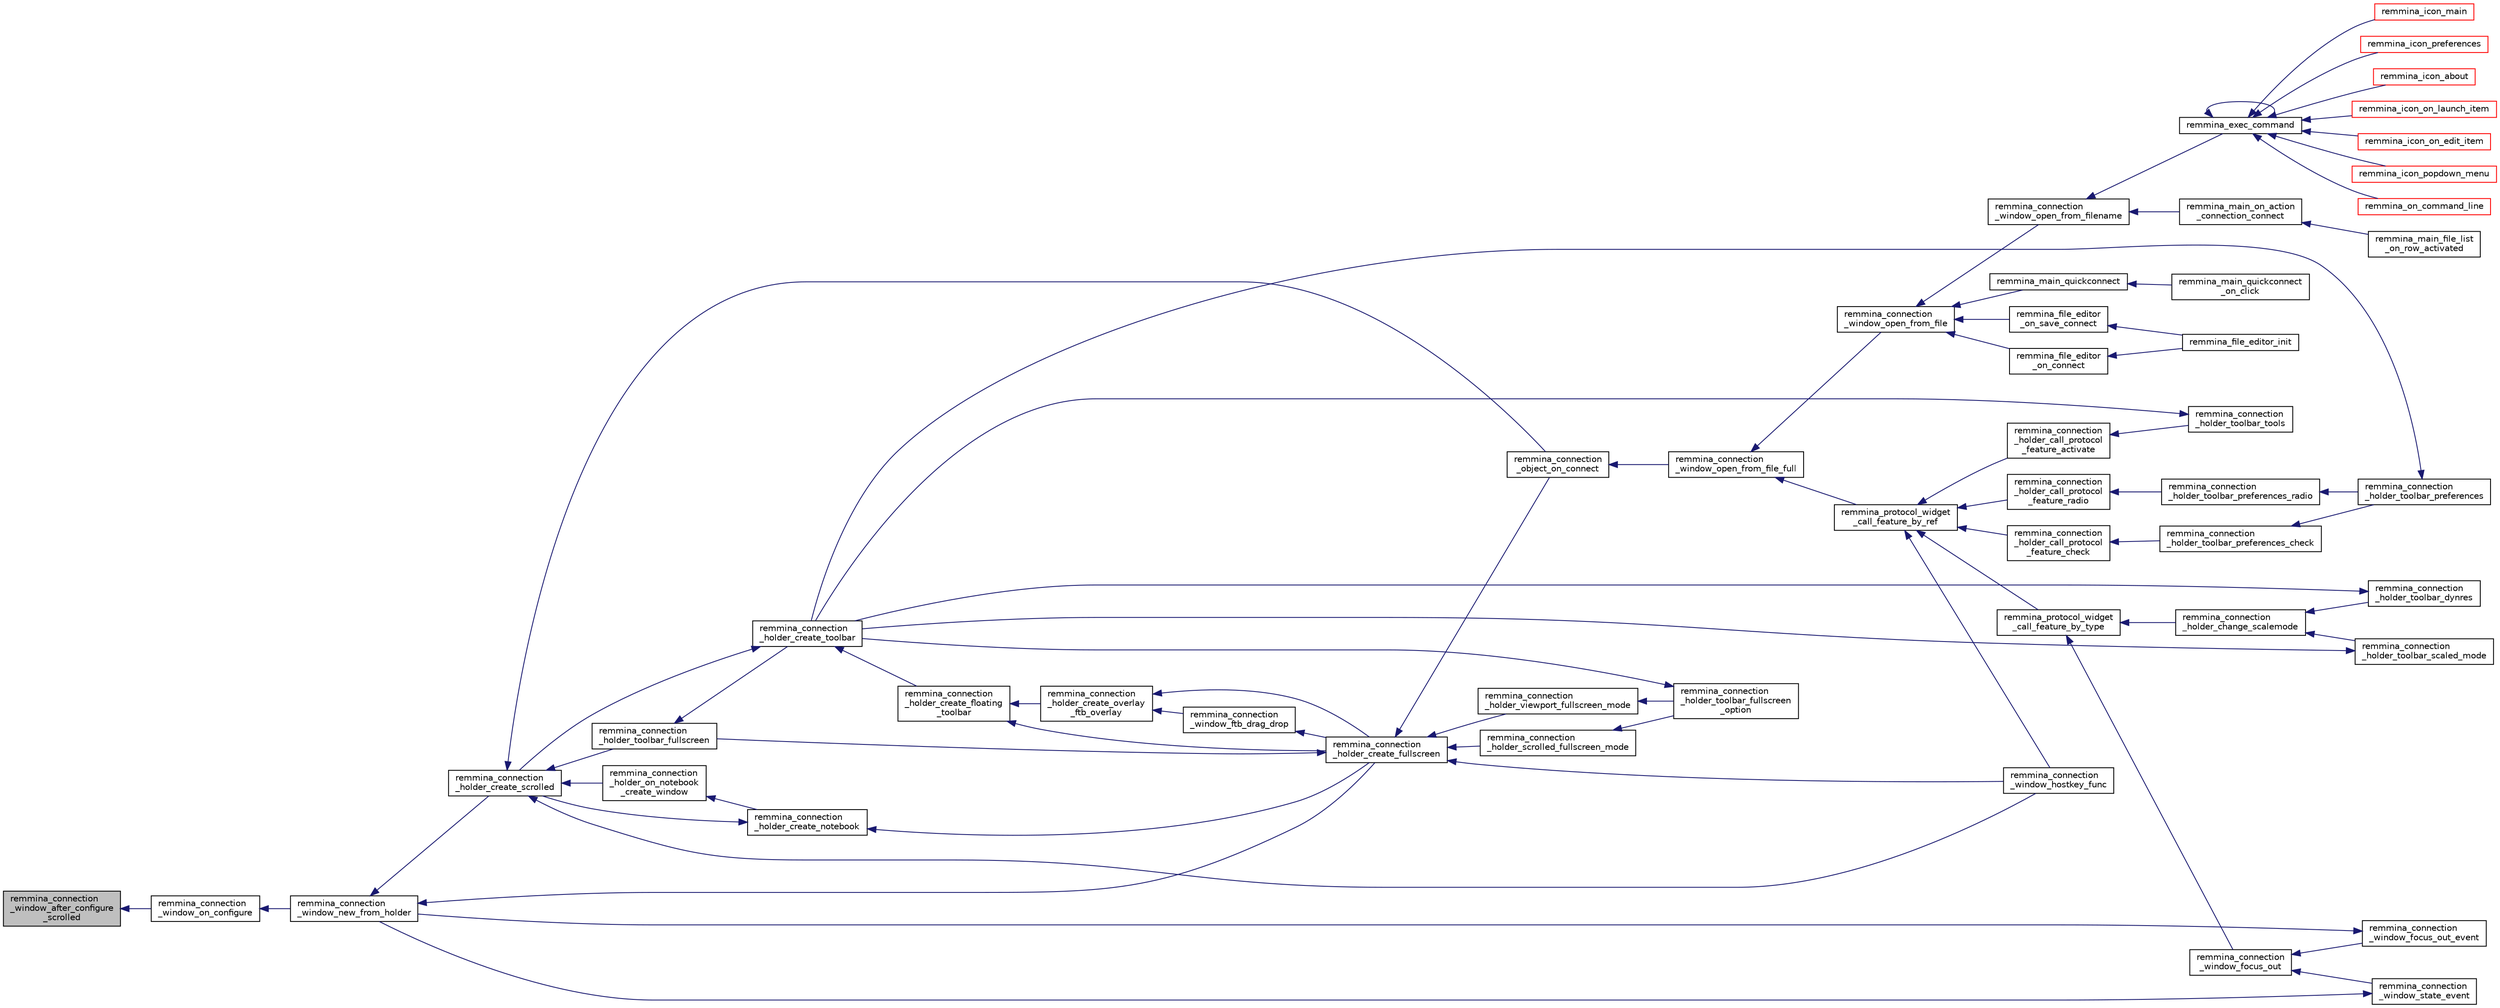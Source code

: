 digraph "remmina_connection_window_after_configure_scrolled"
{
  edge [fontname="Helvetica",fontsize="10",labelfontname="Helvetica",labelfontsize="10"];
  node [fontname="Helvetica",fontsize="10",shape=record];
  rankdir="LR";
  Node11935 [label="remmina_connection\l_window_after_configure\l_scrolled",height=0.2,width=0.4,color="black", fillcolor="grey75", style="filled", fontcolor="black"];
  Node11935 -> Node11936 [dir="back",color="midnightblue",fontsize="10",style="solid",fontname="Helvetica"];
  Node11936 [label="remmina_connection\l_window_on_configure",height=0.2,width=0.4,color="black", fillcolor="white", style="filled",URL="$remmina__connection__window_8c.html#af79fdcdd07b28c1cde08489d7986ca37"];
  Node11936 -> Node11937 [dir="back",color="midnightblue",fontsize="10",style="solid",fontname="Helvetica"];
  Node11937 [label="remmina_connection\l_window_new_from_holder",height=0.2,width=0.4,color="black", fillcolor="white", style="filled",URL="$remmina__connection__window_8c.html#a0ff4775a640861c11f2bc9f4e4680ed5"];
  Node11937 -> Node11938 [dir="back",color="midnightblue",fontsize="10",style="solid",fontname="Helvetica"];
  Node11938 [label="remmina_connection\l_holder_create_scrolled",height=0.2,width=0.4,color="black", fillcolor="white", style="filled",URL="$remmina__connection__window_8c.html#a57b3656c37df65d276ddd50a16906dc7"];
  Node11938 -> Node11939 [dir="back",color="midnightblue",fontsize="10",style="solid",fontname="Helvetica"];
  Node11939 [label="remmina_connection\l_holder_toolbar_fullscreen",height=0.2,width=0.4,color="black", fillcolor="white", style="filled",URL="$remmina__connection__window_8c.html#a02ac20f50f1b7b816bd7208127efdbee"];
  Node11939 -> Node11940 [dir="back",color="midnightblue",fontsize="10",style="solid",fontname="Helvetica"];
  Node11940 [label="remmina_connection\l_holder_create_toolbar",height=0.2,width=0.4,color="black", fillcolor="white", style="filled",URL="$remmina__connection__window_8c.html#af8138da72278e9e9000276e08a6fd984"];
  Node11940 -> Node11941 [dir="back",color="midnightblue",fontsize="10",style="solid",fontname="Helvetica"];
  Node11941 [label="remmina_connection\l_holder_create_floating\l_toolbar",height=0.2,width=0.4,color="black", fillcolor="white", style="filled",URL="$remmina__connection__window_8c.html#a967dca6c1876afc3e6bcb763f9709d43"];
  Node11941 -> Node11942 [dir="back",color="midnightblue",fontsize="10",style="solid",fontname="Helvetica"];
  Node11942 [label="remmina_connection\l_holder_create_overlay\l_ftb_overlay",height=0.2,width=0.4,color="black", fillcolor="white", style="filled",URL="$remmina__connection__window_8c.html#ab2edcb806312b3367c70fbb13c383ae0"];
  Node11942 -> Node11943 [dir="back",color="midnightblue",fontsize="10",style="solid",fontname="Helvetica"];
  Node11943 [label="remmina_connection\l_window_ftb_drag_drop",height=0.2,width=0.4,color="black", fillcolor="white", style="filled",URL="$remmina__connection__window_8c.html#a15c9b2bd929f8f2bb64d0bb6fa60f067"];
  Node11943 -> Node11944 [dir="back",color="midnightblue",fontsize="10",style="solid",fontname="Helvetica"];
  Node11944 [label="remmina_connection\l_holder_create_fullscreen",height=0.2,width=0.4,color="black", fillcolor="white", style="filled",URL="$remmina__connection__window_8c.html#ae67ca4d276339723c1ff87fc224eaccf"];
  Node11944 -> Node11939 [dir="back",color="midnightblue",fontsize="10",style="solid",fontname="Helvetica"];
  Node11944 -> Node11945 [dir="back",color="midnightblue",fontsize="10",style="solid",fontname="Helvetica"];
  Node11945 [label="remmina_connection\l_holder_viewport_fullscreen_mode",height=0.2,width=0.4,color="black", fillcolor="white", style="filled",URL="$remmina__connection__window_8c.html#a0e99d0ff8c39f2c6de508eee9ef498c5"];
  Node11945 -> Node11946 [dir="back",color="midnightblue",fontsize="10",style="solid",fontname="Helvetica"];
  Node11946 [label="remmina_connection\l_holder_toolbar_fullscreen\l_option",height=0.2,width=0.4,color="black", fillcolor="white", style="filled",URL="$remmina__connection__window_8c.html#a1415cdcbed0e6fe9a7978586bf132207"];
  Node11946 -> Node11940 [dir="back",color="midnightblue",fontsize="10",style="solid",fontname="Helvetica"];
  Node11944 -> Node11947 [dir="back",color="midnightblue",fontsize="10",style="solid",fontname="Helvetica"];
  Node11947 [label="remmina_connection\l_holder_scrolled_fullscreen_mode",height=0.2,width=0.4,color="black", fillcolor="white", style="filled",URL="$remmina__connection__window_8c.html#aa25cae5c0e15e13b817b925e42a044a9"];
  Node11947 -> Node11946 [dir="back",color="midnightblue",fontsize="10",style="solid",fontname="Helvetica"];
  Node11944 -> Node11948 [dir="back",color="midnightblue",fontsize="10",style="solid",fontname="Helvetica"];
  Node11948 [label="remmina_connection\l_window_hostkey_func",height=0.2,width=0.4,color="black", fillcolor="white", style="filled",URL="$remmina__connection__window_8c.html#abef663d930076deb3105f86dabe2a9c3"];
  Node11944 -> Node11949 [dir="back",color="midnightblue",fontsize="10",style="solid",fontname="Helvetica"];
  Node11949 [label="remmina_connection\l_object_on_connect",height=0.2,width=0.4,color="black", fillcolor="white", style="filled",URL="$remmina__connection__window_8c.html#a0ad685a873ecef95ec13caba17e0c22e"];
  Node11949 -> Node11950 [dir="back",color="midnightblue",fontsize="10",style="solid",fontname="Helvetica"];
  Node11950 [label="remmina_connection\l_window_open_from_file_full",height=0.2,width=0.4,color="black", fillcolor="white", style="filled",URL="$remmina__connection__window_8h.html#adbf2b670ca3bae96a99cb0b36021a961"];
  Node11950 -> Node11951 [dir="back",color="midnightblue",fontsize="10",style="solid",fontname="Helvetica"];
  Node11951 [label="remmina_connection\l_window_open_from_file",height=0.2,width=0.4,color="black", fillcolor="white", style="filled",URL="$remmina__connection__window_8h.html#a1c7f722a89609523cc4de079cc82f23c"];
  Node11951 -> Node11952 [dir="back",color="midnightblue",fontsize="10",style="solid",fontname="Helvetica"];
  Node11952 [label="remmina_connection\l_window_open_from_filename",height=0.2,width=0.4,color="black", fillcolor="white", style="filled",URL="$remmina__connection__window_8h.html#ab0ed27ef360efc7d92906cbabf9da5db"];
  Node11952 -> Node11953 [dir="back",color="midnightblue",fontsize="10",style="solid",fontname="Helvetica"];
  Node11953 [label="remmina_exec_command",height=0.2,width=0.4,color="black", fillcolor="white", style="filled",URL="$remmina__exec_8h.html#a424cabdcff647797061e7482049d62a7"];
  Node11953 -> Node11954 [dir="back",color="midnightblue",fontsize="10",style="solid",fontname="Helvetica"];
  Node11954 [label="remmina_on_command_line",height=0.2,width=0.4,color="red", fillcolor="white", style="filled",URL="$remmina_8c.html#aeb286fc5bd52ab5382ab8cb495dc2914"];
  Node11953 -> Node11953 [dir="back",color="midnightblue",fontsize="10",style="solid",fontname="Helvetica"];
  Node11953 -> Node11956 [dir="back",color="midnightblue",fontsize="10",style="solid",fontname="Helvetica"];
  Node11956 [label="remmina_icon_main",height=0.2,width=0.4,color="red", fillcolor="white", style="filled",URL="$remmina__icon_8c.html#a920476110ab6410c8fc8cf734109e497"];
  Node11953 -> Node11967 [dir="back",color="midnightblue",fontsize="10",style="solid",fontname="Helvetica"];
  Node11967 [label="remmina_icon_preferences",height=0.2,width=0.4,color="red", fillcolor="white", style="filled",URL="$remmina__icon_8c.html#ad3b0e3d12e4854eae05b1afea19da404"];
  Node11953 -> Node11968 [dir="back",color="midnightblue",fontsize="10",style="solid",fontname="Helvetica"];
  Node11968 [label="remmina_icon_about",height=0.2,width=0.4,color="red", fillcolor="white", style="filled",URL="$remmina__icon_8c.html#a5cdf1958ef01e49889bcee2e90e2cf71"];
  Node11953 -> Node11969 [dir="back",color="midnightblue",fontsize="10",style="solid",fontname="Helvetica"];
  Node11969 [label="remmina_icon_on_launch_item",height=0.2,width=0.4,color="red", fillcolor="white", style="filled",URL="$remmina__icon_8c.html#ad1699688680e12abcfd5c74dd2f76d83"];
  Node11953 -> Node11972 [dir="back",color="midnightblue",fontsize="10",style="solid",fontname="Helvetica"];
  Node11972 [label="remmina_icon_on_edit_item",height=0.2,width=0.4,color="red", fillcolor="white", style="filled",URL="$remmina__icon_8c.html#af8708120906a8dc41a7998ebf9ecd129"];
  Node11953 -> Node11973 [dir="back",color="midnightblue",fontsize="10",style="solid",fontname="Helvetica"];
  Node11973 [label="remmina_icon_popdown_menu",height=0.2,width=0.4,color="red", fillcolor="white", style="filled",URL="$remmina__icon_8c.html#a444be76e3c3a065279c5f9abc7fae833"];
  Node11952 -> Node11974 [dir="back",color="midnightblue",fontsize="10",style="solid",fontname="Helvetica"];
  Node11974 [label="remmina_main_on_action\l_connection_connect",height=0.2,width=0.4,color="black", fillcolor="white", style="filled",URL="$remmina__main_8c.html#ae023d1cb099a4f7bee79f13760566cbf"];
  Node11974 -> Node11975 [dir="back",color="midnightblue",fontsize="10",style="solid",fontname="Helvetica"];
  Node11975 [label="remmina_main_file_list\l_on_row_activated",height=0.2,width=0.4,color="black", fillcolor="white", style="filled",URL="$remmina__main_8c.html#aba1a89a2400c5cc8373c6bd34602ac10"];
  Node11951 -> Node11976 [dir="back",color="midnightblue",fontsize="10",style="solid",fontname="Helvetica"];
  Node11976 [label="remmina_file_editor\l_on_connect",height=0.2,width=0.4,color="black", fillcolor="white", style="filled",URL="$remmina__file__editor_8c.html#a73b8581fd1fd77532b748d91a2951f25"];
  Node11976 -> Node11960 [dir="back",color="midnightblue",fontsize="10",style="solid",fontname="Helvetica"];
  Node11960 [label="remmina_file_editor_init",height=0.2,width=0.4,color="black", fillcolor="white", style="filled",URL="$remmina__file__editor_8c.html#a9afd8d41c66f547320930eb331f3124d"];
  Node11951 -> Node11961 [dir="back",color="midnightblue",fontsize="10",style="solid",fontname="Helvetica"];
  Node11961 [label="remmina_file_editor\l_on_save_connect",height=0.2,width=0.4,color="black", fillcolor="white", style="filled",URL="$remmina__file__editor_8c.html#a57224f3f69f04f398de563b71be6b18e"];
  Node11961 -> Node11960 [dir="back",color="midnightblue",fontsize="10",style="solid",fontname="Helvetica"];
  Node11951 -> Node11977 [dir="back",color="midnightblue",fontsize="10",style="solid",fontname="Helvetica"];
  Node11977 [label="remmina_main_quickconnect",height=0.2,width=0.4,color="black", fillcolor="white", style="filled",URL="$remmina__main_8c.html#a802458852abacebfb16f1f4295806a01"];
  Node11977 -> Node11978 [dir="back",color="midnightblue",fontsize="10",style="solid",fontname="Helvetica"];
  Node11978 [label="remmina_main_quickconnect\l_on_click",height=0.2,width=0.4,color="black", fillcolor="white", style="filled",URL="$remmina__main_8c.html#a210e9e04c7c97cc86412044de31f659d"];
  Node11950 -> Node11979 [dir="back",color="midnightblue",fontsize="10",style="solid",fontname="Helvetica"];
  Node11979 [label="remmina_protocol_widget\l_call_feature_by_ref",height=0.2,width=0.4,color="black", fillcolor="white", style="filled",URL="$remmina__protocol__widget_8h.html#a605b69a9aa4393024369cc5070488692"];
  Node11979 -> Node11980 [dir="back",color="midnightblue",fontsize="10",style="solid",fontname="Helvetica"];
  Node11980 [label="remmina_connection\l_holder_call_protocol\l_feature_radio",height=0.2,width=0.4,color="black", fillcolor="white", style="filled",URL="$remmina__connection__window_8c.html#a86280cb973101817f7410af393bc2f98"];
  Node11980 -> Node11981 [dir="back",color="midnightblue",fontsize="10",style="solid",fontname="Helvetica"];
  Node11981 [label="remmina_connection\l_holder_toolbar_preferences_radio",height=0.2,width=0.4,color="black", fillcolor="white", style="filled",URL="$remmina__connection__window_8c.html#a1ddab4aacc284c606ab237eae9c0b5a9"];
  Node11981 -> Node11982 [dir="back",color="midnightblue",fontsize="10",style="solid",fontname="Helvetica"];
  Node11982 [label="remmina_connection\l_holder_toolbar_preferences",height=0.2,width=0.4,color="black", fillcolor="white", style="filled",URL="$remmina__connection__window_8c.html#a78ec7d6e66d6e6569c1a9a0230c74bc8"];
  Node11982 -> Node11940 [dir="back",color="midnightblue",fontsize="10",style="solid",fontname="Helvetica"];
  Node11979 -> Node11983 [dir="back",color="midnightblue",fontsize="10",style="solid",fontname="Helvetica"];
  Node11983 [label="remmina_connection\l_holder_call_protocol\l_feature_check",height=0.2,width=0.4,color="black", fillcolor="white", style="filled",URL="$remmina__connection__window_8c.html#a8d924ded7fe147df8b5f113e2fb1d6e7"];
  Node11983 -> Node11984 [dir="back",color="midnightblue",fontsize="10",style="solid",fontname="Helvetica"];
  Node11984 [label="remmina_connection\l_holder_toolbar_preferences_check",height=0.2,width=0.4,color="black", fillcolor="white", style="filled",URL="$remmina__connection__window_8c.html#ada0dce340f5f1484c496a2357e8a2c69"];
  Node11984 -> Node11982 [dir="back",color="midnightblue",fontsize="10",style="solid",fontname="Helvetica"];
  Node11979 -> Node11985 [dir="back",color="midnightblue",fontsize="10",style="solid",fontname="Helvetica"];
  Node11985 [label="remmina_connection\l_holder_call_protocol\l_feature_activate",height=0.2,width=0.4,color="black", fillcolor="white", style="filled",URL="$remmina__connection__window_8c.html#a4507b43c6fd10bc68d9512c6b253a552"];
  Node11985 -> Node11986 [dir="back",color="midnightblue",fontsize="10",style="solid",fontname="Helvetica"];
  Node11986 [label="remmina_connection\l_holder_toolbar_tools",height=0.2,width=0.4,color="black", fillcolor="white", style="filled",URL="$remmina__connection__window_8c.html#a51cc0b2274049920f67c71047bd76213"];
  Node11986 -> Node11940 [dir="back",color="midnightblue",fontsize="10",style="solid",fontname="Helvetica"];
  Node11979 -> Node11948 [dir="back",color="midnightblue",fontsize="10",style="solid",fontname="Helvetica"];
  Node11979 -> Node11987 [dir="back",color="midnightblue",fontsize="10",style="solid",fontname="Helvetica"];
  Node11987 [label="remmina_protocol_widget\l_call_feature_by_type",height=0.2,width=0.4,color="black", fillcolor="white", style="filled",URL="$remmina__protocol__widget_8h.html#a6a630e96e5b914d60d678ae8eaad4cd9"];
  Node11987 -> Node11988 [dir="back",color="midnightblue",fontsize="10",style="solid",fontname="Helvetica"];
  Node11988 [label="remmina_connection\l_holder_change_scalemode",height=0.2,width=0.4,color="black", fillcolor="white", style="filled",URL="$remmina__connection__window_8c.html#a5565ebedf82eb9f2d54b7f447b4c930e"];
  Node11988 -> Node11989 [dir="back",color="midnightblue",fontsize="10",style="solid",fontname="Helvetica"];
  Node11989 [label="remmina_connection\l_holder_toolbar_dynres",height=0.2,width=0.4,color="black", fillcolor="white", style="filled",URL="$remmina__connection__window_8c.html#a576e3800c7371f63b27e3832848ac4e5"];
  Node11989 -> Node11940 [dir="back",color="midnightblue",fontsize="10",style="solid",fontname="Helvetica"];
  Node11988 -> Node11990 [dir="back",color="midnightblue",fontsize="10",style="solid",fontname="Helvetica"];
  Node11990 [label="remmina_connection\l_holder_toolbar_scaled_mode",height=0.2,width=0.4,color="black", fillcolor="white", style="filled",URL="$remmina__connection__window_8c.html#ad6136dd7c0867a5a5f1c0b0645632ee4"];
  Node11990 -> Node11940 [dir="back",color="midnightblue",fontsize="10",style="solid",fontname="Helvetica"];
  Node11987 -> Node11991 [dir="back",color="midnightblue",fontsize="10",style="solid",fontname="Helvetica"];
  Node11991 [label="remmina_connection\l_window_focus_out",height=0.2,width=0.4,color="black", fillcolor="white", style="filled",URL="$remmina__connection__window_8c.html#a8c242e0a7ee57ed79099c330d696b43f"];
  Node11991 -> Node11992 [dir="back",color="midnightblue",fontsize="10",style="solid",fontname="Helvetica"];
  Node11992 [label="remmina_connection\l_window_focus_out_event",height=0.2,width=0.4,color="black", fillcolor="white", style="filled",URL="$remmina__connection__window_8c.html#a539828a1dd435bee083d82136691176c"];
  Node11992 -> Node11937 [dir="back",color="midnightblue",fontsize="10",style="solid",fontname="Helvetica"];
  Node11991 -> Node11993 [dir="back",color="midnightblue",fontsize="10",style="solid",fontname="Helvetica"];
  Node11993 [label="remmina_connection\l_window_state_event",height=0.2,width=0.4,color="black", fillcolor="white", style="filled",URL="$remmina__connection__window_8c.html#a174d5b1e983a96c98aae2e8078f462bd"];
  Node11993 -> Node11937 [dir="back",color="midnightblue",fontsize="10",style="solid",fontname="Helvetica"];
  Node11942 -> Node11944 [dir="back",color="midnightblue",fontsize="10",style="solid",fontname="Helvetica"];
  Node11941 -> Node11944 [dir="back",color="midnightblue",fontsize="10",style="solid",fontname="Helvetica"];
  Node11940 -> Node11938 [dir="back",color="midnightblue",fontsize="10",style="solid",fontname="Helvetica"];
  Node11938 -> Node11994 [dir="back",color="midnightblue",fontsize="10",style="solid",fontname="Helvetica"];
  Node11994 [label="remmina_connection\l_holder_on_notebook\l_create_window",height=0.2,width=0.4,color="black", fillcolor="white", style="filled",URL="$remmina__connection__window_8c.html#a2f5fc595c1aad851962aa58e2009bcce"];
  Node11994 -> Node11995 [dir="back",color="midnightblue",fontsize="10",style="solid",fontname="Helvetica"];
  Node11995 [label="remmina_connection\l_holder_create_notebook",height=0.2,width=0.4,color="black", fillcolor="white", style="filled",URL="$remmina__connection__window_8c.html#ae616dc409c5775dc73d9a83c1f081705"];
  Node11995 -> Node11938 [dir="back",color="midnightblue",fontsize="10",style="solid",fontname="Helvetica"];
  Node11995 -> Node11944 [dir="back",color="midnightblue",fontsize="10",style="solid",fontname="Helvetica"];
  Node11938 -> Node11948 [dir="back",color="midnightblue",fontsize="10",style="solid",fontname="Helvetica"];
  Node11938 -> Node11949 [dir="back",color="midnightblue",fontsize="10",style="solid",fontname="Helvetica"];
  Node11937 -> Node11944 [dir="back",color="midnightblue",fontsize="10",style="solid",fontname="Helvetica"];
}
